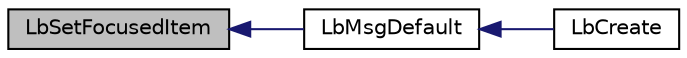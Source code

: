 digraph "LbSetFocusedItem"
{
  edge [fontname="Helvetica",fontsize="10",labelfontname="Helvetica",labelfontsize="10"];
  node [fontname="Helvetica",fontsize="10",shape=record];
  rankdir="LR";
  Node1 [label="LbSetFocusedItem",height=0.2,width=0.4,color="black", fillcolor="grey75", style="filled", fontcolor="black"];
  Node1 -> Node2 [dir="back",color="midnightblue",fontsize="10",style="solid",fontname="Helvetica"];
  Node2 [label="LbMsgDefault",height=0.2,width=0.4,color="black", fillcolor="white", style="filled",URL="$_list_box_8h.html#a4008f854489065e63b564f804db6dba8"];
  Node2 -> Node3 [dir="back",color="midnightblue",fontsize="10",style="solid",fontname="Helvetica"];
  Node3 [label="LbCreate",height=0.2,width=0.4,color="black", fillcolor="white", style="filled",URL="$_list_box_8h.html#a46b6f8a76f784014b5f7dbee460a6cf9"];
}
